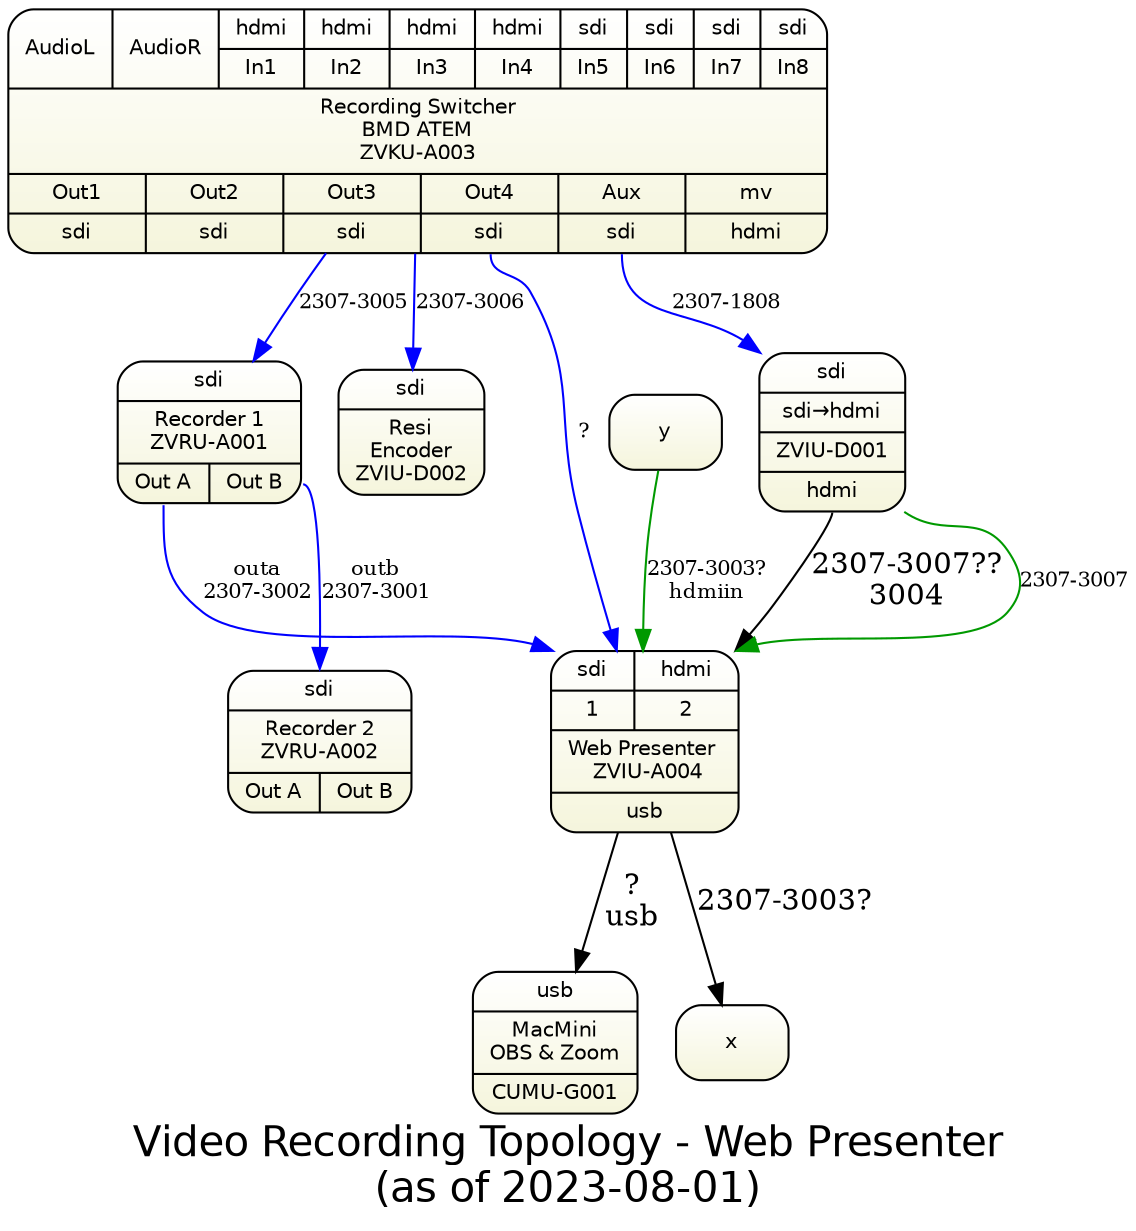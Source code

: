 digraph VideoRecording { 
  
graph [overlap = true, fontsize = 20, 
      label="Video Recording Topology - Web Presenter\n(as of 2023-08-01)",
      fontname = Helvetica, bgcolor=white
      ]
 
node [shape = Mrecord style=filled , fillcolor="white:beige"  , fontsize = 10,
      gradientangle=270 fontname = Helvetica ]
      
zvkua003 [
  tooltip="BMD ATEM Television Studio Pro HD"

  label="{
    {{<al>AudioL}|{<ar>AudioR}|
      {<i1>hdmi|In1}|{<i2>hdmi|In2}|{<i3>hdmi|In3}|{<i4>hdmi|In4}
      |{<i5>sdi|In5}|{<i6>sdi|In6}|{<i7>sdi|In7}|{<i8>sdi|In8}}
      |Recording Switcher\nBMD ATEM\nZVKU-A003|
      {{Out1|<o1>sdi}|{Out2|<o2>sdi}|{Out3|<o3>sdi}|{Out4|<o4>sdi}|{Aux|<aux>sdi}|{mv|<mv>hdmi}}
    }"
]

zviua004 [label="{{{<i1>sdi|1 }|{<i2>hdmi|2} }|{Web Presenter \n ZVIU-A004}|{<usb>usb}}"]

zvrua001 [label="{{ {<in>sdi }}|{Recorder 1\nZVRU-A001}|{{<outa>Out A}|{<outb>Out B}}}"]

zvrua002 [label="{{ {<in>sdi }}|{Recorder 2\nZVRU-A002}|{{<outa>Out A}|{<outb>Out B}}}"]

cumug001 [label="{<usb>usb|MacMini\nOBS & Zoom|CUMU-G001}"]
 
zviud001 [label="{<i>sdi|sdi→hdmi|ZVIU-D001|<o>hdmi}"]

zviud002 [label="{<i>sdi|Resi\nEncoder\nZVIU-D002}"]


zviud001:o   -> zviua004:hdmi [label="2307-3007??\n3004"]
 
zviua004 -> cumug001 [label="?\nusb"]

subgraph sdi_cables { 
	edge [style="solid", color="blue" fontsize="10pt"]
zvrua001:outb -> zvrua002:in [label="outb\n2307-3001"]
zvrua001:outa -> zviua004:sdi [label="outa\n2307-3002"]
zvkua003:o4   -> zviua004:sdi [label="?"]

zvkua003:aux  -> zviud001:sdi [label="2307-1808" ]
zvkua003:out5 -> zvrua001:sdi [label="2307-3005"]
zvkua003:out6 -> zviud002:sdi [label="2307-3006"]
}

subgraph hdmi_edges {
	edge [style=solid, color="#009900", fontsize="10pt" ]
zviud001:hdmi -> zviua004:hdmi [label="2307-3007"]
y ->  zviua004 [label="2307-3003?\nhdmiin"]
}

zviua004 -> x [label="2307-3003?"] 

} 